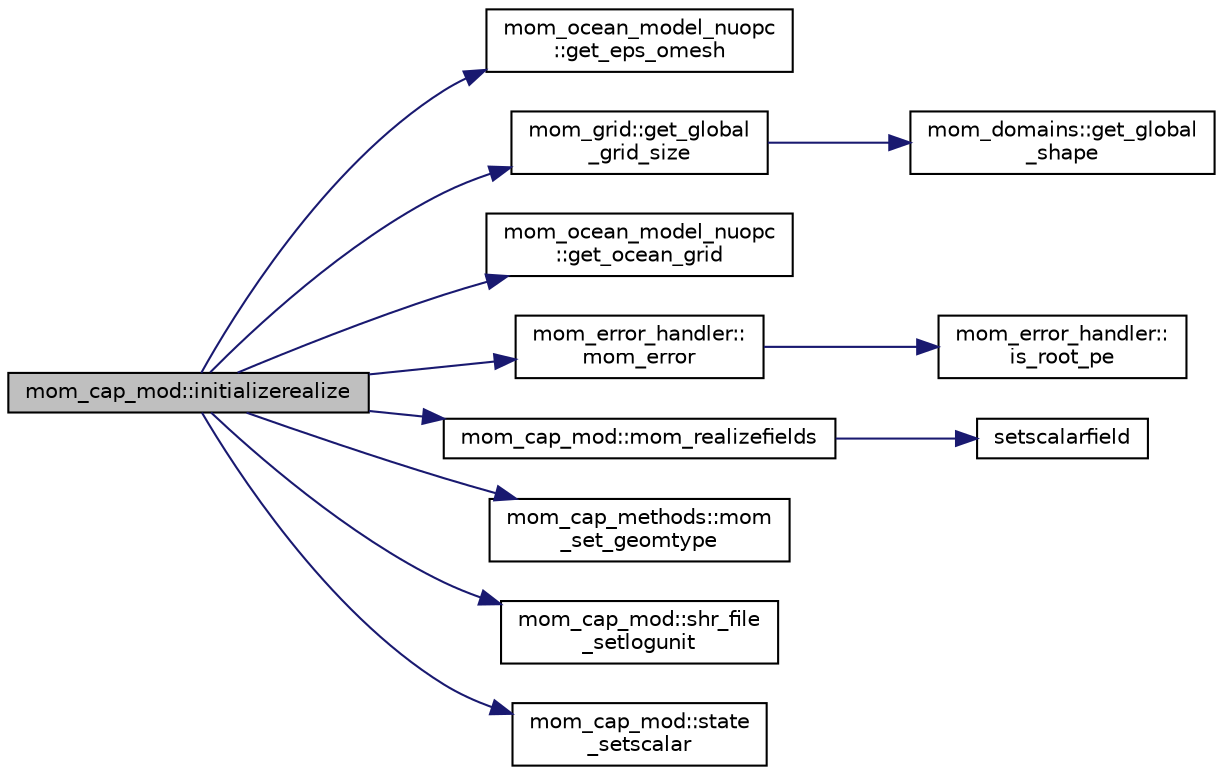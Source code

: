 digraph "mom_cap_mod::initializerealize"
{
 // INTERACTIVE_SVG=YES
 // LATEX_PDF_SIZE
  edge [fontname="Helvetica",fontsize="10",labelfontname="Helvetica",labelfontsize="10"];
  node [fontname="Helvetica",fontsize="10",shape=record];
  rankdir="LR";
  Node1 [label="mom_cap_mod::initializerealize",height=0.2,width=0.4,color="black", fillcolor="grey75", style="filled", fontcolor="black",tooltip="Called by NUOPC to realize import and export fields. \"Realizing\" a field means that its grid has been..."];
  Node1 -> Node2 [color="midnightblue",fontsize="10",style="solid",fontname="Helvetica"];
  Node2 [label="mom_ocean_model_nuopc\l::get_eps_omesh",height=0.2,width=0.4,color="black", fillcolor="white", style="filled",URL="$namespacemom__ocean__model__nuopc.html#a506114a665a8313804e320f8c76bc9fe",tooltip="Returns eps_omesh read from param file."];
  Node1 -> Node3 [color="midnightblue",fontsize="10",style="solid",fontname="Helvetica"];
  Node3 [label="mom_grid::get_global\l_grid_size",height=0.2,width=0.4,color="black", fillcolor="white", style="filled",URL="$namespacemom__grid.html#a1cee4daea572d4efd1565b24ca652a2d",tooltip="Return global shape of horizontal grid."];
  Node3 -> Node4 [color="midnightblue",fontsize="10",style="solid",fontname="Helvetica"];
  Node4 [label="mom_domains::get_global\l_shape",height=0.2,width=0.4,color="black", fillcolor="white", style="filled",URL="$namespacemom__domains.html#abc0b09896aa9f5b4c795f85c813aa59f",tooltip="Returns the global shape of h-point arrays."];
  Node1 -> Node5 [color="midnightblue",fontsize="10",style="solid",fontname="Helvetica"];
  Node5 [label="mom_ocean_model_nuopc\l::get_ocean_grid",height=0.2,width=0.4,color="black", fillcolor="white", style="filled",URL="$namespacemom__ocean__model__nuopc.html#a4e9dae76344260a24cb4375329635a6e",tooltip=" "];
  Node1 -> Node6 [color="midnightblue",fontsize="10",style="solid",fontname="Helvetica"];
  Node6 [label="mom_error_handler::\lmom_error",height=0.2,width=0.4,color="black", fillcolor="white", style="filled",URL="$namespacemom__error__handler.html#a460cfb79a06c29fc249952c2a3710d67",tooltip="This provides a convenient interface for writing an mpp_error message with run-time filter based on a..."];
  Node6 -> Node7 [color="midnightblue",fontsize="10",style="solid",fontname="Helvetica"];
  Node7 [label="mom_error_handler::\lis_root_pe",height=0.2,width=0.4,color="black", fillcolor="white", style="filled",URL="$namespacemom__error__handler.html#ad5f00a53059c72fe2332d1436c80ca71",tooltip="This returns .true. if the current PE is the root PE."];
  Node1 -> Node8 [color="midnightblue",fontsize="10",style="solid",fontname="Helvetica"];
  Node8 [label="mom_cap_mod::mom_realizefields",height=0.2,width=0.4,color="black", fillcolor="white", style="filled",URL="$namespacemom__cap__mod.html#a57fa339b90f33aff03637f9dee5ffaf1",tooltip="Realize the import and export fields using either a grid or a mesh."];
  Node8 -> Node9 [color="midnightblue",fontsize="10",style="solid",fontname="Helvetica"];
  Node9 [label="setscalarfield",height=0.2,width=0.4,color="black", fillcolor="white", style="filled",URL="$mom__cap_8F90.html#a5fb5cf93f9c582256b6835d768a42e60",tooltip=" "];
  Node1 -> Node10 [color="midnightblue",fontsize="10",style="solid",fontname="Helvetica"];
  Node10 [label="mom_cap_methods::mom\l_set_geomtype",height=0.2,width=0.4,color="black", fillcolor="white", style="filled",URL="$namespacemom__cap__methods.html#a9a70c05fed708d66fb539759427a9c65",tooltip="Sets module variable geometry type."];
  Node1 -> Node11 [color="midnightblue",fontsize="10",style="solid",fontname="Helvetica"];
  Node11 [label="mom_cap_mod::shr_file\l_setlogunit",height=0.2,width=0.4,color="black", fillcolor="white", style="filled",URL="$namespacemom__cap__mod.html#a81c1c8d1c54d3a7d0cdf7d939a9d7b5a",tooltip=" "];
  Node1 -> Node12 [color="midnightblue",fontsize="10",style="solid",fontname="Helvetica"];
  Node12 [label="mom_cap_mod::state\l_setscalar",height=0.2,width=0.4,color="black", fillcolor="white", style="filled",URL="$namespacemom__cap__mod.html#ad65735d76d137896b5b838aa9e776757",tooltip="Set scalar data from state for a particula name."];
}

